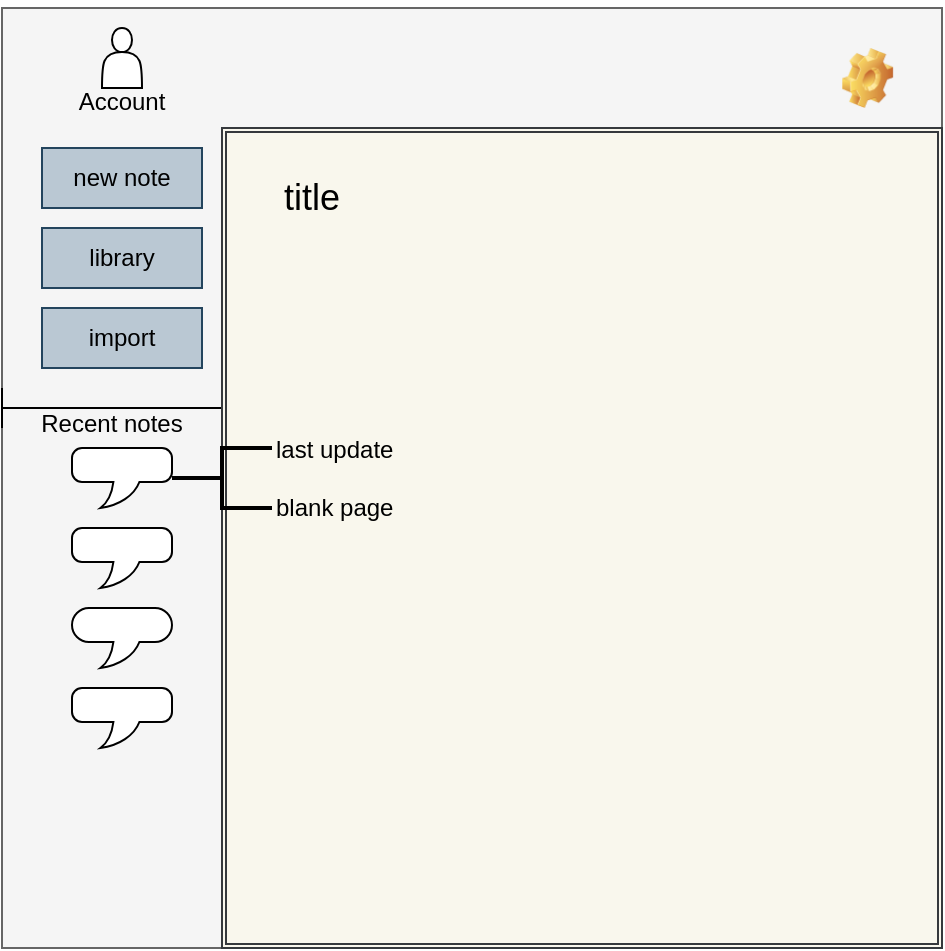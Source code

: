 <mxfile version="22.0.8" type="github">
  <diagram name="note_app" id="5-CJqHsONE64m7rxRIfG">
    <mxGraphModel dx="1002" dy="569" grid="1" gridSize="10" guides="1" tooltips="1" connect="1" arrows="1" fold="1" page="1" pageScale="1" pageWidth="826" pageHeight="1169" math="0" shadow="0">
      <root>
        <mxCell id="0" />
        <mxCell id="1" parent="0" />
        <mxCell id="20ew50_EcAbMOgPsVojO-1" value="" style="whiteSpace=wrap;html=1;aspect=fixed;fillColor=#f5f5f5;strokeColor=#666666;fontColor=#333333;" vertex="1" parent="1">
          <mxGeometry x="150" y="130" width="470" height="470" as="geometry" />
        </mxCell>
        <mxCell id="20ew50_EcAbMOgPsVojO-3" value="&lt;br&gt;&lt;br&gt;&lt;br&gt;Account" style="shape=actor;whiteSpace=wrap;html=1;" vertex="1" parent="1">
          <mxGeometry x="200" y="140" width="20" height="30" as="geometry" />
        </mxCell>
        <mxCell id="20ew50_EcAbMOgPsVojO-5" value="" style="shape=image;html=1;verticalLabelPosition=bottom;verticalAlign=top;imageAspect=1;aspect=fixed;image=img/clipart/Gear_128x128.png" vertex="1" parent="1">
          <mxGeometry x="570" y="150" width="25.57" height="30" as="geometry" />
        </mxCell>
        <mxCell id="20ew50_EcAbMOgPsVojO-52" value="" style="whiteSpace=wrap;html=1;shape=mxgraph.basic.roundRectCallout;dx=27.2;dy=13;size=5;boundedLbl=1;" vertex="1" parent="1">
          <mxGeometry x="185" y="470" width="50" height="30" as="geometry" />
        </mxCell>
        <mxCell id="20ew50_EcAbMOgPsVojO-54" value="" style="whiteSpace=wrap;html=1;shape=mxgraph.basic.roundRectCallout;dx=27.2;dy=13;size=5;boundedLbl=1;" vertex="1" parent="1">
          <mxGeometry x="185" y="350" width="50" height="30" as="geometry" />
        </mxCell>
        <mxCell id="20ew50_EcAbMOgPsVojO-55" value="" style="whiteSpace=wrap;html=1;shape=mxgraph.basic.roundRectCallout;dx=27.2;dy=13;size=5;boundedLbl=1;" vertex="1" parent="1">
          <mxGeometry x="185" y="390" width="50" height="30" as="geometry" />
        </mxCell>
        <mxCell id="20ew50_EcAbMOgPsVojO-56" value="" style="whiteSpace=wrap;html=1;shape=mxgraph.basic.roundRectCallout;dx=27.2;dy=13;size=8.5;boundedLbl=1;" vertex="1" parent="1">
          <mxGeometry x="185" y="430" width="50" height="30" as="geometry" />
        </mxCell>
        <mxCell id="20ew50_EcAbMOgPsVojO-58" value="&lt;br&gt;Recent notes" style="shape=crossbar;whiteSpace=wrap;html=1;rounded=1;" vertex="1" parent="1">
          <mxGeometry x="150" y="320" width="110" height="20" as="geometry" />
        </mxCell>
        <mxCell id="20ew50_EcAbMOgPsVojO-59" value="new note" style="text;html=1;strokeColor=#23445d;fillColor=#bac8d3;align=center;verticalAlign=middle;whiteSpace=wrap;rounded=0;" vertex="1" parent="1">
          <mxGeometry x="170" y="200" width="80" height="30" as="geometry" />
        </mxCell>
        <mxCell id="20ew50_EcAbMOgPsVojO-60" value="library" style="text;html=1;strokeColor=#23445d;fillColor=#bac8d3;align=center;verticalAlign=middle;whiteSpace=wrap;rounded=0;" vertex="1" parent="1">
          <mxGeometry x="170" y="240" width="80" height="30" as="geometry" />
        </mxCell>
        <mxCell id="20ew50_EcAbMOgPsVojO-61" value="import" style="text;html=1;strokeColor=#23445d;fillColor=#bac8d3;align=center;verticalAlign=middle;whiteSpace=wrap;rounded=0;" vertex="1" parent="1">
          <mxGeometry x="170" y="280" width="80" height="30" as="geometry" />
        </mxCell>
        <mxCell id="20ew50_EcAbMOgPsVojO-62" value="" style="shape=ext;double=1;rounded=0;whiteSpace=wrap;html=1;fillColor=#f9f7ed;strokeColor=#36393d;" vertex="1" parent="1">
          <mxGeometry x="260" y="190" width="360" height="410" as="geometry" />
        </mxCell>
        <mxCell id="20ew50_EcAbMOgPsVojO-66" value="last update&lt;br&gt;&lt;br&gt;blank page" style="strokeWidth=2;html=1;shape=mxgraph.flowchart.annotation_2;align=left;labelPosition=right;pointerEvents=1;" vertex="1" parent="1">
          <mxGeometry x="235" y="350" width="50" height="30" as="geometry" />
        </mxCell>
        <mxCell id="20ew50_EcAbMOgPsVojO-69" value="&lt;font style=&quot;font-size: 18px;&quot;&gt;title&lt;/font&gt;" style="text;strokeColor=none;fillColor=none;align=left;verticalAlign=middle;spacingLeft=4;spacingRight=4;overflow=hidden;points=[[0,0.5],[1,0.5]];portConstraint=eastwest;rotatable=0;whiteSpace=wrap;html=1;strokeWidth=3;" vertex="1" parent="1">
          <mxGeometry x="285" y="210" width="80" height="30" as="geometry" />
        </mxCell>
      </root>
    </mxGraphModel>
  </diagram>
</mxfile>
